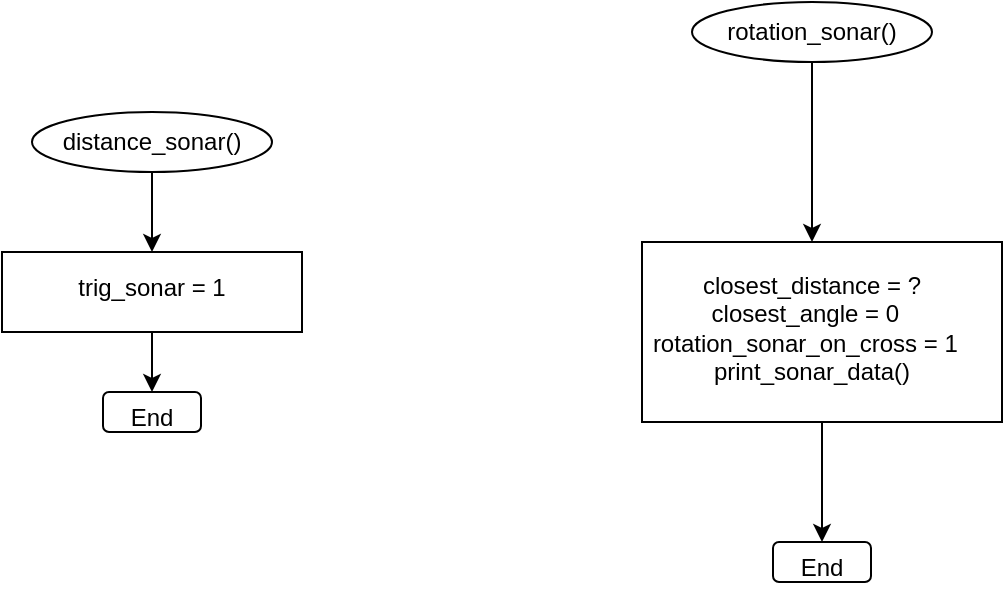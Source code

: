 <mxfile version="27.0.6">
  <diagram name="Page-1" id="iQRqEqvvRHqvoTdJ8gV3">
    <mxGraphModel grid="1" page="1" gridSize="10" guides="1" tooltips="1" connect="1" arrows="1" fold="1" pageScale="1" pageWidth="827" pageHeight="1169" math="0" shadow="0">
      <root>
        <mxCell id="0" />
        <mxCell id="1" parent="0" />
        <mxCell id="kLhIFlbgZyPSCjnqe6_J-4" value="" style="ellipse;whiteSpace=wrap;html=1;" vertex="1" parent="1">
          <mxGeometry x="55" y="65" width="120" height="30" as="geometry" />
        </mxCell>
        <mxCell id="kLhIFlbgZyPSCjnqe6_J-8" style="edgeStyle=orthogonalEdgeStyle;rounded=0;orthogonalLoop=1;jettySize=auto;html=1;exitX=0.5;exitY=1;exitDx=0;exitDy=0;entryX=0.5;entryY=0;entryDx=0;entryDy=0;" edge="1" parent="1" source="kLhIFlbgZyPSCjnqe6_J-5" target="kLhIFlbgZyPSCjnqe6_J-7">
          <mxGeometry relative="1" as="geometry" />
        </mxCell>
        <mxCell id="kLhIFlbgZyPSCjnqe6_J-5" value="distance_sonar()" style="text;html=1;align=center;verticalAlign=middle;whiteSpace=wrap;rounded=0;" vertex="1" parent="1">
          <mxGeometry x="85" y="65" width="60" height="30" as="geometry" />
        </mxCell>
        <mxCell id="kLhIFlbgZyPSCjnqe6_J-11" style="edgeStyle=orthogonalEdgeStyle;rounded=0;orthogonalLoop=1;jettySize=auto;html=1;exitX=0.5;exitY=1;exitDx=0;exitDy=0;entryX=0.5;entryY=0;entryDx=0;entryDy=0;" edge="1" parent="1" source="kLhIFlbgZyPSCjnqe6_J-6" target="kLhIFlbgZyPSCjnqe6_J-10">
          <mxGeometry relative="1" as="geometry" />
        </mxCell>
        <mxCell id="kLhIFlbgZyPSCjnqe6_J-6" value="" style="rounded=0;whiteSpace=wrap;html=1;" vertex="1" parent="1">
          <mxGeometry x="40" y="135" width="150" height="40" as="geometry" />
        </mxCell>
        <mxCell id="kLhIFlbgZyPSCjnqe6_J-7" value="trig_sonar = 1" style="text;html=1;align=center;verticalAlign=middle;whiteSpace=wrap;rounded=0;" vertex="1" parent="1">
          <mxGeometry x="47" y="135" width="136" height="35" as="geometry" />
        </mxCell>
        <mxCell id="kLhIFlbgZyPSCjnqe6_J-9" value="" style="rounded=1;whiteSpace=wrap;html=1;" vertex="1" parent="1">
          <mxGeometry x="90.5" y="205" width="49" height="20" as="geometry" />
        </mxCell>
        <mxCell id="kLhIFlbgZyPSCjnqe6_J-10" value="End" style="text;html=1;align=center;verticalAlign=middle;whiteSpace=wrap;rounded=0;" vertex="1" parent="1">
          <mxGeometry x="85" y="205" width="60" height="25" as="geometry" />
        </mxCell>
        <mxCell id="kLhIFlbgZyPSCjnqe6_J-12" value="" style="ellipse;whiteSpace=wrap;html=1;" vertex="1" parent="1">
          <mxGeometry x="385" y="10" width="120" height="30" as="geometry" />
        </mxCell>
        <mxCell id="kLhIFlbgZyPSCjnqe6_J-13" style="edgeStyle=orthogonalEdgeStyle;rounded=0;orthogonalLoop=1;jettySize=auto;html=1;exitX=0.5;exitY=1;exitDx=0;exitDy=0;entryX=0.5;entryY=0;entryDx=0;entryDy=0;" edge="1" parent="1" source="kLhIFlbgZyPSCjnqe6_J-14" target="kLhIFlbgZyPSCjnqe6_J-17">
          <mxGeometry relative="1" as="geometry" />
        </mxCell>
        <mxCell id="kLhIFlbgZyPSCjnqe6_J-14" value="rotation_sonar()" style="text;html=1;align=center;verticalAlign=middle;whiteSpace=wrap;rounded=0;" vertex="1" parent="1">
          <mxGeometry x="415" y="10" width="60" height="30" as="geometry" />
        </mxCell>
        <mxCell id="kLhIFlbgZyPSCjnqe6_J-15" style="edgeStyle=orthogonalEdgeStyle;rounded=0;orthogonalLoop=1;jettySize=auto;html=1;exitX=0.5;exitY=1;exitDx=0;exitDy=0;entryX=0.5;entryY=0;entryDx=0;entryDy=0;" edge="1" parent="1" source="kLhIFlbgZyPSCjnqe6_J-16" target="kLhIFlbgZyPSCjnqe6_J-19">
          <mxGeometry relative="1" as="geometry" />
        </mxCell>
        <mxCell id="kLhIFlbgZyPSCjnqe6_J-16" value="" style="rounded=0;whiteSpace=wrap;html=1;" vertex="1" parent="1">
          <mxGeometry x="360" y="130" width="180" height="90" as="geometry" />
        </mxCell>
        <mxCell id="kLhIFlbgZyPSCjnqe6_J-17" value="&lt;div&gt;closest_distance = ?&lt;span style=&quot;background-color: transparent; color: light-dark(rgb(0, 0, 0), rgb(255, 255, 255));&quot;&gt;closest_angle = 0&amp;nbsp;&amp;nbsp;&lt;/span&gt;&lt;/div&gt;&lt;div&gt;rotation_sonar_on_cross = 1&amp;nbsp;&amp;nbsp;&lt;/div&gt;&lt;div&gt;print_sonar_data()&lt;/div&gt;" style="text;html=1;align=center;verticalAlign=middle;whiteSpace=wrap;rounded=0;" vertex="1" parent="1">
          <mxGeometry x="355" y="130" width="180" height="85" as="geometry" />
        </mxCell>
        <mxCell id="kLhIFlbgZyPSCjnqe6_J-18" value="" style="rounded=1;whiteSpace=wrap;html=1;" vertex="1" parent="1">
          <mxGeometry x="425.5" y="280" width="49" height="20" as="geometry" />
        </mxCell>
        <mxCell id="kLhIFlbgZyPSCjnqe6_J-19" value="End" style="text;html=1;align=center;verticalAlign=middle;whiteSpace=wrap;rounded=0;" vertex="1" parent="1">
          <mxGeometry x="420" y="280" width="60" height="25" as="geometry" />
        </mxCell>
      </root>
    </mxGraphModel>
  </diagram>
</mxfile>
